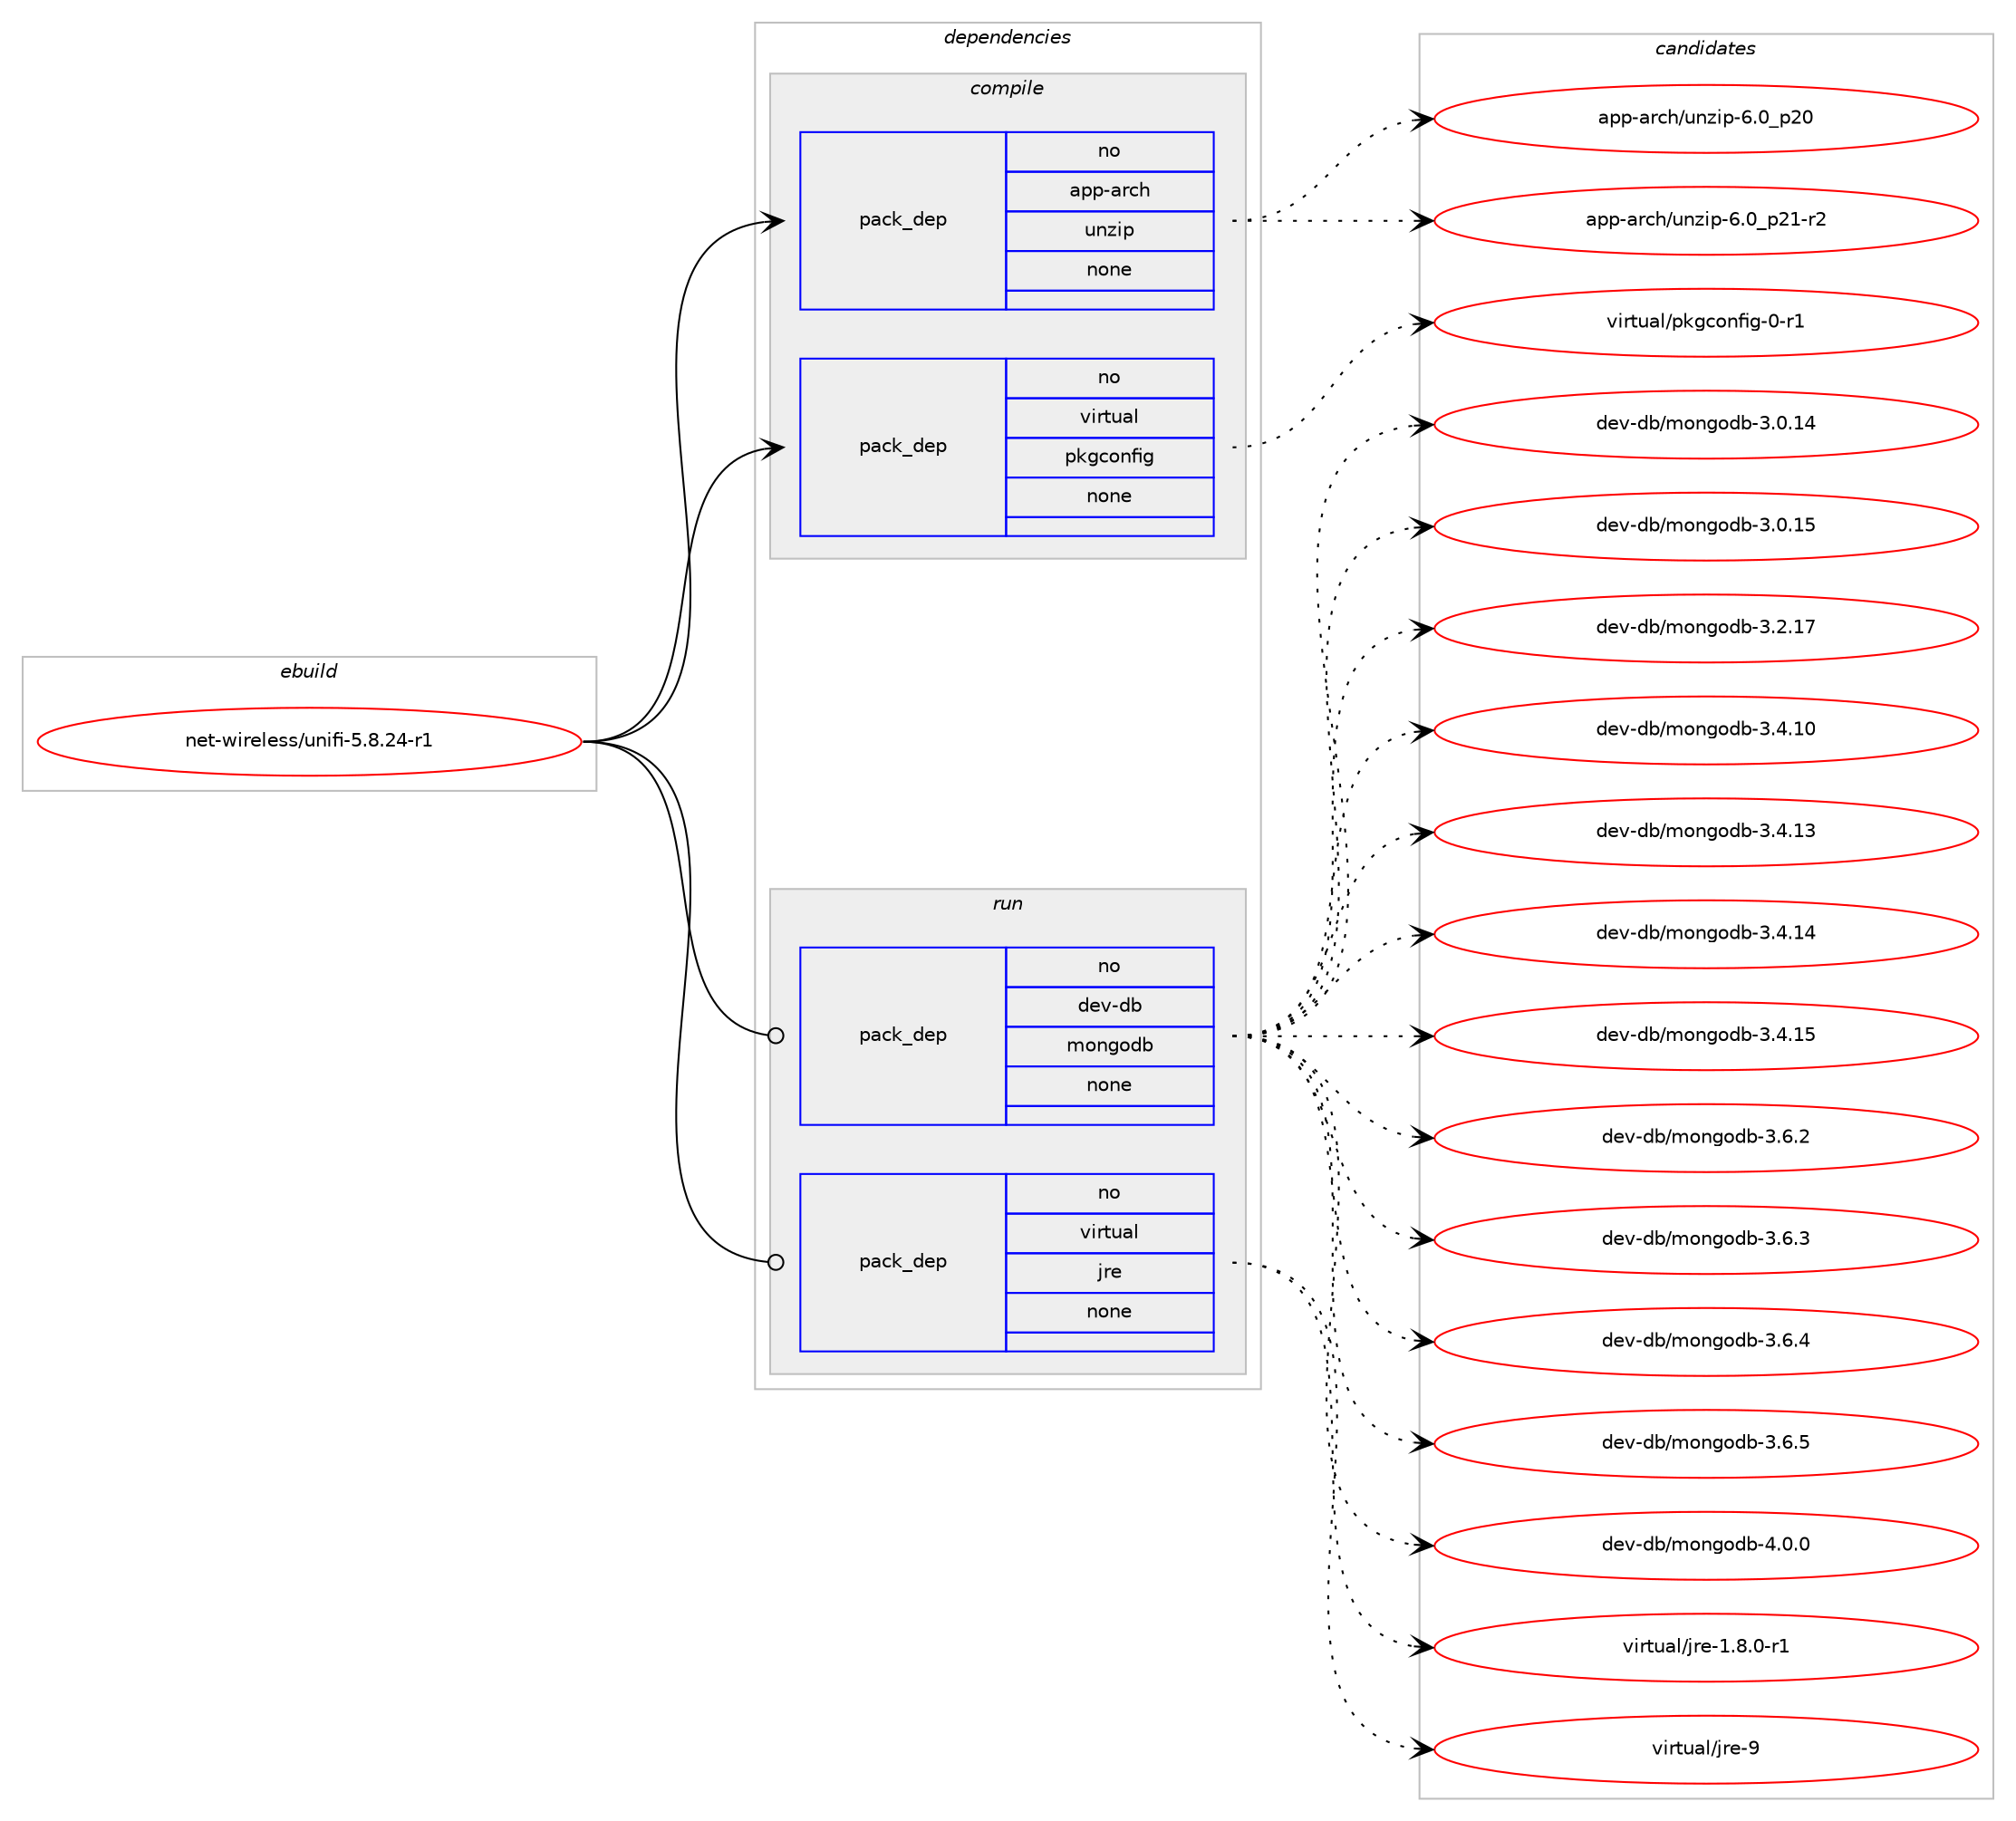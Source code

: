 digraph prolog {

# *************
# Graph options
# *************

newrank=true;
concentrate=true;
compound=true;
graph [rankdir=LR,fontname=Helvetica,fontsize=10,ranksep=1.5];#, ranksep=2.5, nodesep=0.2];
edge  [arrowhead=vee];
node  [fontname=Helvetica,fontsize=10];

# **********
# The ebuild
# **********

subgraph cluster_leftcol {
color=gray;
rank=same;
label=<<i>ebuild</i>>;
id [label="net-wireless/unifi-5.8.24-r1", color=red, width=4, href="../net-wireless/unifi-5.8.24-r1.svg"];
}

# ****************
# The dependencies
# ****************

subgraph cluster_midcol {
color=gray;
label=<<i>dependencies</i>>;
subgraph cluster_compile {
fillcolor="#eeeeee";
style=filled;
label=<<i>compile</i>>;
subgraph pack1319 {
dependency1917 [label=<<TABLE BORDER="0" CELLBORDER="1" CELLSPACING="0" CELLPADDING="4" WIDTH="220"><TR><TD ROWSPAN="6" CELLPADDING="30">pack_dep</TD></TR><TR><TD WIDTH="110">no</TD></TR><TR><TD>app-arch</TD></TR><TR><TD>unzip</TD></TR><TR><TD>none</TD></TR><TR><TD></TD></TR></TABLE>>, shape=none, color=blue];
}
id:e -> dependency1917:w [weight=20,style="solid",arrowhead="vee"];
subgraph pack1320 {
dependency1918 [label=<<TABLE BORDER="0" CELLBORDER="1" CELLSPACING="0" CELLPADDING="4" WIDTH="220"><TR><TD ROWSPAN="6" CELLPADDING="30">pack_dep</TD></TR><TR><TD WIDTH="110">no</TD></TR><TR><TD>virtual</TD></TR><TR><TD>pkgconfig</TD></TR><TR><TD>none</TD></TR><TR><TD></TD></TR></TABLE>>, shape=none, color=blue];
}
id:e -> dependency1918:w [weight=20,style="solid",arrowhead="vee"];
}
subgraph cluster_compileandrun {
fillcolor="#eeeeee";
style=filled;
label=<<i>compile and run</i>>;
}
subgraph cluster_run {
fillcolor="#eeeeee";
style=filled;
label=<<i>run</i>>;
subgraph pack1321 {
dependency1919 [label=<<TABLE BORDER="0" CELLBORDER="1" CELLSPACING="0" CELLPADDING="4" WIDTH="220"><TR><TD ROWSPAN="6" CELLPADDING="30">pack_dep</TD></TR><TR><TD WIDTH="110">no</TD></TR><TR><TD>dev-db</TD></TR><TR><TD>mongodb</TD></TR><TR><TD>none</TD></TR><TR><TD></TD></TR></TABLE>>, shape=none, color=blue];
}
id:e -> dependency1919:w [weight=20,style="solid",arrowhead="odot"];
subgraph pack1322 {
dependency1920 [label=<<TABLE BORDER="0" CELLBORDER="1" CELLSPACING="0" CELLPADDING="4" WIDTH="220"><TR><TD ROWSPAN="6" CELLPADDING="30">pack_dep</TD></TR><TR><TD WIDTH="110">no</TD></TR><TR><TD>virtual</TD></TR><TR><TD>jre</TD></TR><TR><TD>none</TD></TR><TR><TD></TD></TR></TABLE>>, shape=none, color=blue];
}
id:e -> dependency1920:w [weight=20,style="solid",arrowhead="odot"];
}
}

# **************
# The candidates
# **************

subgraph cluster_choices {
rank=same;
color=gray;
label=<<i>candidates</i>>;

subgraph choice1319 {
color=black;
nodesep=1;
choice971121124597114991044711711012210511245544648951125048 [label="app-arch/unzip-6.0_p20", color=red, width=4,href="../app-arch/unzip-6.0_p20.svg"];
choice9711211245971149910447117110122105112455446489511250494511450 [label="app-arch/unzip-6.0_p21-r2", color=red, width=4,href="../app-arch/unzip-6.0_p21-r2.svg"];
dependency1917:e -> choice971121124597114991044711711012210511245544648951125048:w [style=dotted,weight="100"];
dependency1917:e -> choice9711211245971149910447117110122105112455446489511250494511450:w [style=dotted,weight="100"];
}
subgraph choice1320 {
color=black;
nodesep=1;
choice11810511411611797108471121071039911111010210510345484511449 [label="virtual/pkgconfig-0-r1", color=red, width=4,href="../virtual/pkgconfig-0-r1.svg"];
dependency1918:e -> choice11810511411611797108471121071039911111010210510345484511449:w [style=dotted,weight="100"];
}
subgraph choice1321 {
color=black;
nodesep=1;
choice1001011184510098471091111101031111009845514648464952 [label="dev-db/mongodb-3.0.14", color=red, width=4,href="../dev-db/mongodb-3.0.14.svg"];
choice1001011184510098471091111101031111009845514648464953 [label="dev-db/mongodb-3.0.15", color=red, width=4,href="../dev-db/mongodb-3.0.15.svg"];
choice1001011184510098471091111101031111009845514650464955 [label="dev-db/mongodb-3.2.17", color=red, width=4,href="../dev-db/mongodb-3.2.17.svg"];
choice1001011184510098471091111101031111009845514652464948 [label="dev-db/mongodb-3.4.10", color=red, width=4,href="../dev-db/mongodb-3.4.10.svg"];
choice1001011184510098471091111101031111009845514652464951 [label="dev-db/mongodb-3.4.13", color=red, width=4,href="../dev-db/mongodb-3.4.13.svg"];
choice1001011184510098471091111101031111009845514652464952 [label="dev-db/mongodb-3.4.14", color=red, width=4,href="../dev-db/mongodb-3.4.14.svg"];
choice1001011184510098471091111101031111009845514652464953 [label="dev-db/mongodb-3.4.15", color=red, width=4,href="../dev-db/mongodb-3.4.15.svg"];
choice10010111845100984710911111010311110098455146544650 [label="dev-db/mongodb-3.6.2", color=red, width=4,href="../dev-db/mongodb-3.6.2.svg"];
choice10010111845100984710911111010311110098455146544651 [label="dev-db/mongodb-3.6.3", color=red, width=4,href="../dev-db/mongodb-3.6.3.svg"];
choice10010111845100984710911111010311110098455146544652 [label="dev-db/mongodb-3.6.4", color=red, width=4,href="../dev-db/mongodb-3.6.4.svg"];
choice10010111845100984710911111010311110098455146544653 [label="dev-db/mongodb-3.6.5", color=red, width=4,href="../dev-db/mongodb-3.6.5.svg"];
choice10010111845100984710911111010311110098455246484648 [label="dev-db/mongodb-4.0.0", color=red, width=4,href="../dev-db/mongodb-4.0.0.svg"];
dependency1919:e -> choice1001011184510098471091111101031111009845514648464952:w [style=dotted,weight="100"];
dependency1919:e -> choice1001011184510098471091111101031111009845514648464953:w [style=dotted,weight="100"];
dependency1919:e -> choice1001011184510098471091111101031111009845514650464955:w [style=dotted,weight="100"];
dependency1919:e -> choice1001011184510098471091111101031111009845514652464948:w [style=dotted,weight="100"];
dependency1919:e -> choice1001011184510098471091111101031111009845514652464951:w [style=dotted,weight="100"];
dependency1919:e -> choice1001011184510098471091111101031111009845514652464952:w [style=dotted,weight="100"];
dependency1919:e -> choice1001011184510098471091111101031111009845514652464953:w [style=dotted,weight="100"];
dependency1919:e -> choice10010111845100984710911111010311110098455146544650:w [style=dotted,weight="100"];
dependency1919:e -> choice10010111845100984710911111010311110098455146544651:w [style=dotted,weight="100"];
dependency1919:e -> choice10010111845100984710911111010311110098455146544652:w [style=dotted,weight="100"];
dependency1919:e -> choice10010111845100984710911111010311110098455146544653:w [style=dotted,weight="100"];
dependency1919:e -> choice10010111845100984710911111010311110098455246484648:w [style=dotted,weight="100"];
}
subgraph choice1322 {
color=black;
nodesep=1;
choice11810511411611797108471061141014549465646484511449 [label="virtual/jre-1.8.0-r1", color=red, width=4,href="../virtual/jre-1.8.0-r1.svg"];
choice11810511411611797108471061141014557 [label="virtual/jre-9", color=red, width=4,href="../virtual/jre-9.svg"];
dependency1920:e -> choice11810511411611797108471061141014549465646484511449:w [style=dotted,weight="100"];
dependency1920:e -> choice11810511411611797108471061141014557:w [style=dotted,weight="100"];
}
}

}
